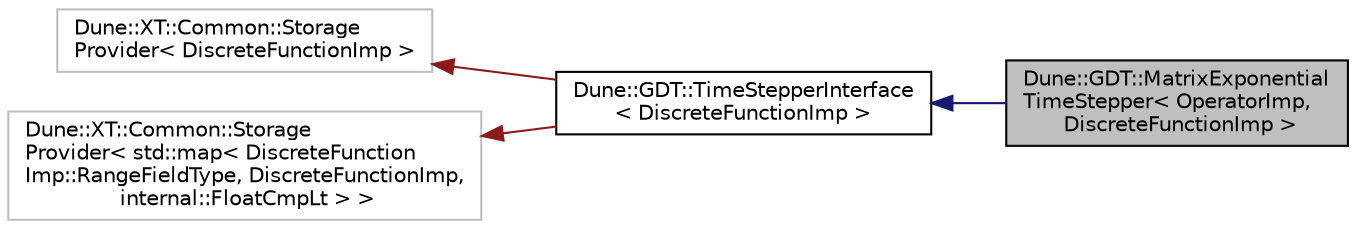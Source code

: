 digraph "Dune::GDT::MatrixExponentialTimeStepper&lt; OperatorImp, DiscreteFunctionImp &gt;"
{
  edge [fontname="Helvetica",fontsize="10",labelfontname="Helvetica",labelfontsize="10"];
  node [fontname="Helvetica",fontsize="10",shape=record];
  rankdir="LR";
  Node0 [label="Dune::GDT::MatrixExponential\lTimeStepper\< OperatorImp,\l DiscreteFunctionImp \>",height=0.2,width=0.4,color="black", fillcolor="grey75", style="filled", fontcolor="black"];
  Node1 -> Node0 [dir="back",color="midnightblue",fontsize="10",style="solid",fontname="Helvetica"];
  Node1 [label="Dune::GDT::TimeStepperInterface\l\< DiscreteFunctionImp \>",height=0.2,width=0.4,color="black", fillcolor="white", style="filled",URL="$a02958.html"];
  Node2 -> Node1 [dir="back",color="firebrick4",fontsize="10",style="solid",fontname="Helvetica"];
  Node2 [label="Dune::XT::Common::Storage\lProvider\< DiscreteFunctionImp \>",height=0.2,width=0.4,color="grey75", fillcolor="white", style="filled"];
  Node3 -> Node1 [dir="back",color="firebrick4",fontsize="10",style="solid",fontname="Helvetica"];
  Node3 [label="Dune::XT::Common::Storage\lProvider\< std::map\< DiscreteFunction\lImp::RangeFieldType, DiscreteFunctionImp,\l internal::FloatCmpLt \> \>",height=0.2,width=0.4,color="grey75", fillcolor="white", style="filled"];
}
